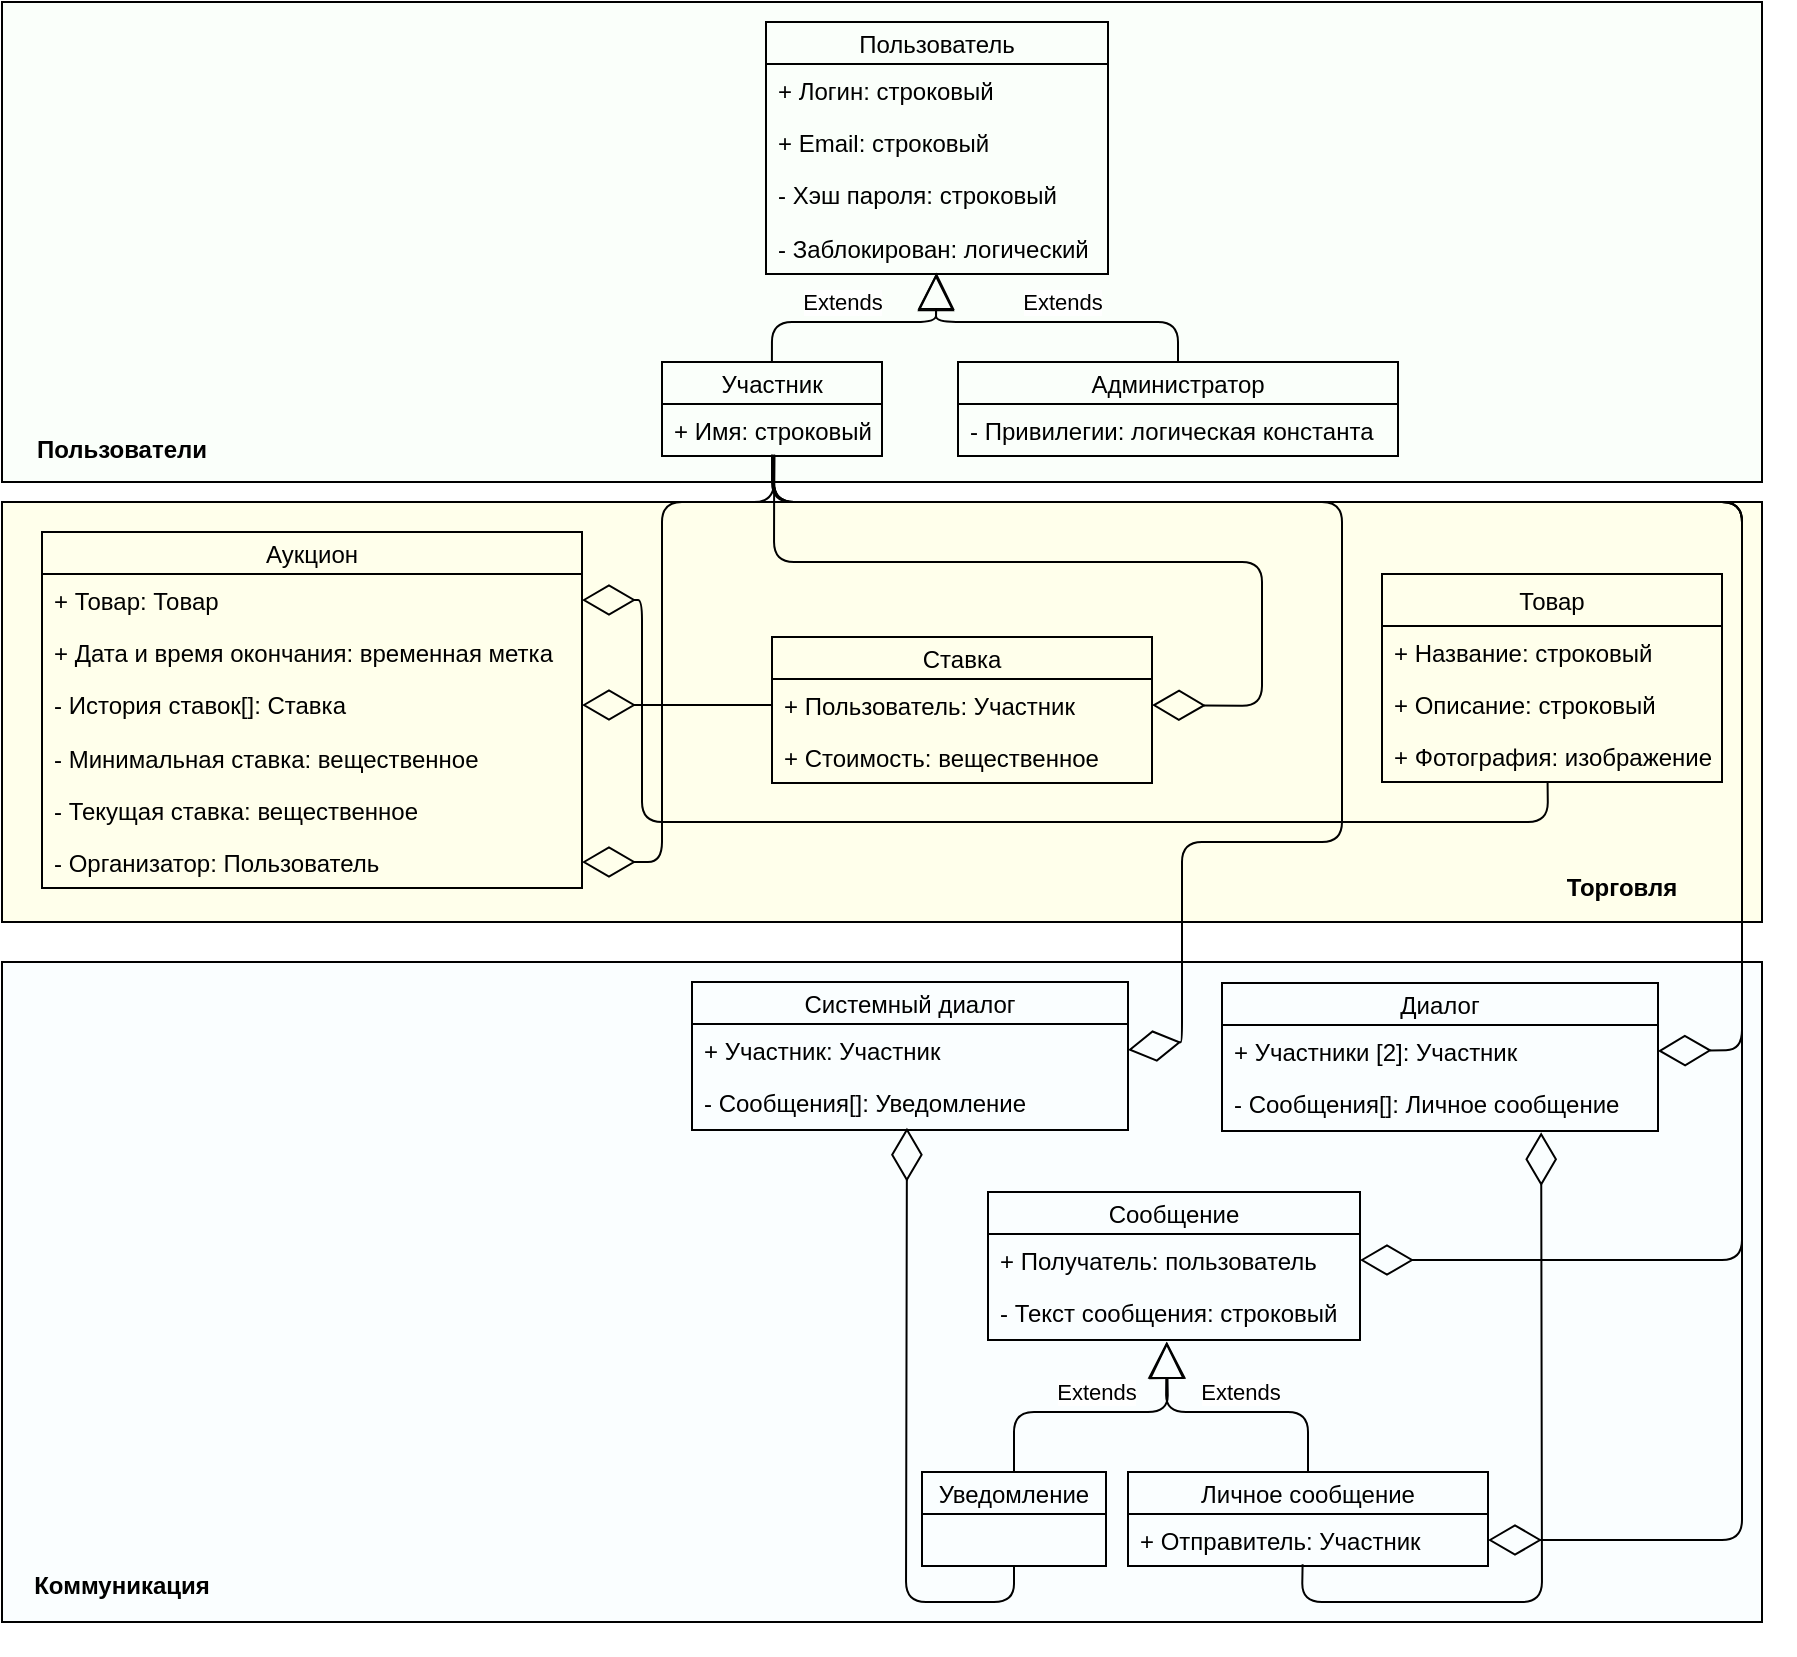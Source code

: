 <mxfile version="10.7.3" type="github"><diagram id="AQ5QFmaultQMSnMsMqJi" name="Page-1"><mxGraphModel dx="1895" dy="694" grid="1" gridSize="10" guides="1" tooltips="1" connect="1" arrows="1" fold="1" page="1" pageScale="1" pageWidth="827" pageHeight="1169" math="0" shadow="0"><root><mxCell id="0"/><mxCell id="1" parent="0"/><mxCell id="vkU80xxKK1Wwucy_U0-b-32" value="" style="rounded=0;whiteSpace=wrap;html=1;fillColor=#FAFFFA;" vertex="1" parent="1"><mxGeometry x="20" y="60" width="880" height="240" as="geometry"/></mxCell><mxCell id="vkU80xxKK1Wwucy_U0-b-31" value="" style="rounded=0;whiteSpace=wrap;html=1;fillColor=#FFFFEB;" vertex="1" parent="1"><mxGeometry x="20" y="310" width="880" height="210" as="geometry"/></mxCell><mxCell id="vkU80xxKK1Wwucy_U0-b-30" value="" style="rounded=0;whiteSpace=wrap;html=1;fillColor=#FAFEFF;" vertex="1" parent="1"><mxGeometry x="20" y="540" width="880" height="330" as="geometry"/></mxCell><mxCell id="TbKP556X_Xz2wsDatqSE-1" value="Товар" style="swimlane;fontStyle=0;childLayout=stackLayout;horizontal=1;startSize=26;fillColor=none;horizontalStack=0;resizeParent=1;resizeParentMax=0;resizeLast=0;collapsible=1;marginBottom=0;" parent="1" vertex="1"><mxGeometry x="710" y="346" width="170" height="104" as="geometry"><mxRectangle x="160" y="330" width="90" height="26" as="alternateBounds"/></mxGeometry></mxCell><mxCell id="TbKP556X_Xz2wsDatqSE-2" value="+ Название: строковый" style="text;strokeColor=none;fillColor=none;align=left;verticalAlign=top;spacingLeft=4;spacingRight=4;overflow=hidden;rotatable=0;points=[[0,0.5],[1,0.5]];portConstraint=eastwest;" parent="TbKP556X_Xz2wsDatqSE-1" vertex="1"><mxGeometry y="26" width="170" height="26" as="geometry"/></mxCell><mxCell id="TbKP556X_Xz2wsDatqSE-3" value="+ Описание: строковый" style="text;strokeColor=none;fillColor=none;align=left;verticalAlign=top;spacingLeft=4;spacingRight=4;overflow=hidden;rotatable=0;points=[[0,0.5],[1,0.5]];portConstraint=eastwest;" parent="TbKP556X_Xz2wsDatqSE-1" vertex="1"><mxGeometry y="52" width="170" height="26" as="geometry"/></mxCell><mxCell id="TbKP556X_Xz2wsDatqSE-4" value="+ Фотография: изображение" style="text;strokeColor=none;fillColor=none;align=left;verticalAlign=top;spacingLeft=4;spacingRight=4;overflow=hidden;rotatable=0;points=[[0,0.5],[1,0.5]];portConstraint=eastwest;" parent="TbKP556X_Xz2wsDatqSE-1" vertex="1"><mxGeometry y="78" width="170" height="26" as="geometry"/></mxCell><mxCell id="TbKP556X_Xz2wsDatqSE-5" value="Пользователь" style="swimlane;fontStyle=0;childLayout=stackLayout;horizontal=1;startSize=21;fillColor=none;horizontalStack=0;resizeParent=1;resizeParentMax=0;resizeLast=0;collapsible=1;marginBottom=0;" parent="1" vertex="1"><mxGeometry x="402" y="70" width="171" height="126" as="geometry"><mxRectangle x="160" y="330" width="90" height="26" as="alternateBounds"/></mxGeometry></mxCell><mxCell id="vkU80xxKK1Wwucy_U0-b-13" value="+ Логин: строковый" style="text;strokeColor=none;fillColor=none;align=left;verticalAlign=top;spacingLeft=4;spacingRight=4;overflow=hidden;rotatable=0;points=[[0,0.5],[1,0.5]];portConstraint=eastwest;" vertex="1" parent="TbKP556X_Xz2wsDatqSE-5"><mxGeometry y="21" width="171" height="26" as="geometry"/></mxCell><mxCell id="TbKP556X_Xz2wsDatqSE-7" value="+ Email: строковый" style="text;strokeColor=none;fillColor=none;align=left;verticalAlign=top;spacingLeft=4;spacingRight=4;overflow=hidden;rotatable=0;points=[[0,0.5],[1,0.5]];portConstraint=eastwest;" parent="TbKP556X_Xz2wsDatqSE-5" vertex="1"><mxGeometry y="47" width="171" height="26" as="geometry"/></mxCell><mxCell id="TbKP556X_Xz2wsDatqSE-8" value="- Хэш пароля: строковый" style="text;strokeColor=none;fillColor=none;align=left;verticalAlign=top;spacingLeft=4;spacingRight=4;overflow=hidden;rotatable=0;points=[[0,0.5],[1,0.5]];portConstraint=eastwest;" parent="TbKP556X_Xz2wsDatqSE-5" vertex="1"><mxGeometry y="73" width="171" height="27" as="geometry"/></mxCell><mxCell id="TbKP556X_Xz2wsDatqSE-10" value="- Заблокирован: логический" style="text;strokeColor=none;fillColor=none;align=left;verticalAlign=top;spacingLeft=4;spacingRight=4;overflow=hidden;rotatable=0;points=[[0,0.5],[1,0.5]];portConstraint=eastwest;" parent="TbKP556X_Xz2wsDatqSE-5" vertex="1"><mxGeometry y="100" width="171" height="26" as="geometry"/></mxCell><mxCell id="TbKP556X_Xz2wsDatqSE-12" value="Личное сообщение" style="swimlane;fontStyle=0;childLayout=stackLayout;horizontal=1;startSize=21;fillColor=none;horizontalStack=0;resizeParent=1;resizeParentMax=0;resizeLast=0;collapsible=1;marginBottom=0;" parent="1" vertex="1"><mxGeometry x="583" y="795" width="180" height="47" as="geometry"><mxRectangle x="160" y="330" width="90" height="26" as="alternateBounds"/></mxGeometry></mxCell><mxCell id="TbKP556X_Xz2wsDatqSE-13" value="+ Отправитель: Участник" style="text;strokeColor=none;fillColor=none;align=left;verticalAlign=top;spacingLeft=4;spacingRight=4;overflow=hidden;rotatable=0;points=[[0,0.5],[1,0.5]];portConstraint=eastwest;" parent="TbKP556X_Xz2wsDatqSE-12" vertex="1"><mxGeometry y="21" width="180" height="26" as="geometry"/></mxCell><mxCell id="TbKP556X_Xz2wsDatqSE-18" value="Сообщение" style="swimlane;fontStyle=0;childLayout=stackLayout;horizontal=1;startSize=21;fillColor=none;horizontalStack=0;resizeParent=1;resizeParentMax=0;resizeLast=0;collapsible=1;marginBottom=0;" parent="1" vertex="1"><mxGeometry x="513" y="655" width="186" height="74" as="geometry"><mxRectangle x="160" y="330" width="90" height="26" as="alternateBounds"/></mxGeometry></mxCell><mxCell id="TbKP556X_Xz2wsDatqSE-20" value="+ Получатель: пользователь" style="text;strokeColor=none;fillColor=none;align=left;verticalAlign=top;spacingLeft=4;spacingRight=4;overflow=hidden;rotatable=0;points=[[0,0.5],[1,0.5]];portConstraint=eastwest;" parent="TbKP556X_Xz2wsDatqSE-18" vertex="1"><mxGeometry y="21" width="186" height="26" as="geometry"/></mxCell><mxCell id="TbKP556X_Xz2wsDatqSE-21" value="- Текст сообщения: строковый" style="text;strokeColor=none;fillColor=none;align=left;verticalAlign=top;spacingLeft=4;spacingRight=4;overflow=hidden;rotatable=0;points=[[0,0.5],[1,0.5]];portConstraint=eastwest;" parent="TbKP556X_Xz2wsDatqSE-18" vertex="1"><mxGeometry y="47" width="186" height="27" as="geometry"/></mxCell><mxCell id="TbKP556X_Xz2wsDatqSE-22" value="Уведомление" style="swimlane;fontStyle=0;childLayout=stackLayout;horizontal=1;startSize=21;fillColor=none;horizontalStack=0;resizeParent=1;resizeParentMax=0;resizeLast=0;collapsible=1;marginBottom=0;" parent="1" vertex="1"><mxGeometry x="480" y="795" width="92" height="47" as="geometry"><mxRectangle x="160" y="330" width="90" height="26" as="alternateBounds"/></mxGeometry></mxCell><mxCell id="TbKP556X_Xz2wsDatqSE-27" value="Диалог" style="swimlane;fontStyle=0;childLayout=stackLayout;horizontal=1;startSize=21;fillColor=none;horizontalStack=0;resizeParent=1;resizeParentMax=0;resizeLast=0;collapsible=1;marginBottom=0;" parent="1" vertex="1"><mxGeometry x="630" y="550.5" width="218" height="74" as="geometry"><mxRectangle x="160" y="330" width="90" height="26" as="alternateBounds"/></mxGeometry></mxCell><mxCell id="TbKP556X_Xz2wsDatqSE-28" value="+ Участники [2]: Участник" style="text;strokeColor=none;fillColor=none;align=left;verticalAlign=top;spacingLeft=4;spacingRight=4;overflow=hidden;rotatable=0;points=[[0,0.5],[1,0.5]];portConstraint=eastwest;" parent="TbKP556X_Xz2wsDatqSE-27" vertex="1"><mxGeometry y="21" width="218" height="26" as="geometry"/></mxCell><mxCell id="TbKP556X_Xz2wsDatqSE-29" value="- Сообщения[]: Личное сообщение" style="text;strokeColor=none;fillColor=none;align=left;verticalAlign=top;spacingLeft=4;spacingRight=4;overflow=hidden;rotatable=0;points=[[0,0.5],[1,0.5]];portConstraint=eastwest;" parent="TbKP556X_Xz2wsDatqSE-27" vertex="1"><mxGeometry y="47" width="218" height="27" as="geometry"/></mxCell><mxCell id="TbKP556X_Xz2wsDatqSE-30" value="Системный диалог" style="swimlane;fontStyle=0;childLayout=stackLayout;horizontal=1;startSize=21;fillColor=none;horizontalStack=0;resizeParent=1;resizeParentMax=0;resizeLast=0;collapsible=1;marginBottom=0;" parent="1" vertex="1"><mxGeometry x="365" y="550" width="218" height="74" as="geometry"><mxRectangle x="160" y="330" width="90" height="26" as="alternateBounds"/></mxGeometry></mxCell><mxCell id="TbKP556X_Xz2wsDatqSE-31" value="+ Участник: Участник" style="text;strokeColor=none;fillColor=none;align=left;verticalAlign=top;spacingLeft=4;spacingRight=4;overflow=hidden;rotatable=0;points=[[0,0.5],[1,0.5]];portConstraint=eastwest;" parent="TbKP556X_Xz2wsDatqSE-30" vertex="1"><mxGeometry y="21" width="218" height="26" as="geometry"/></mxCell><mxCell id="TbKP556X_Xz2wsDatqSE-32" value="- Сообщения[]: Уведомление" style="text;strokeColor=none;fillColor=none;align=left;verticalAlign=top;spacingLeft=4;spacingRight=4;overflow=hidden;rotatable=0;points=[[0,0.5],[1,0.5]];portConstraint=eastwest;" parent="TbKP556X_Xz2wsDatqSE-30" vertex="1"><mxGeometry y="47" width="218" height="27" as="geometry"/></mxCell><mxCell id="TbKP556X_Xz2wsDatqSE-33" value="Аукцион" style="swimlane;fontStyle=0;childLayout=stackLayout;horizontal=1;startSize=21;fillColor=none;horizontalStack=0;resizeParent=1;resizeParentMax=0;resizeLast=0;collapsible=1;marginBottom=0;" parent="1" vertex="1"><mxGeometry x="40" y="325" width="270" height="178" as="geometry"><mxRectangle x="160" y="330" width="90" height="26" as="alternateBounds"/></mxGeometry></mxCell><mxCell id="TbKP556X_Xz2wsDatqSE-34" value="+ Товар: Товар" style="text;strokeColor=none;fillColor=none;align=left;verticalAlign=top;spacingLeft=4;spacingRight=4;overflow=hidden;rotatable=0;points=[[0,0.5],[1,0.5]];portConstraint=eastwest;" parent="TbKP556X_Xz2wsDatqSE-33" vertex="1"><mxGeometry y="21" width="270" height="26" as="geometry"/></mxCell><mxCell id="TbKP556X_Xz2wsDatqSE-35" value="+ Дата и время окончания: временная метка" style="text;strokeColor=none;fillColor=none;align=left;verticalAlign=top;spacingLeft=4;spacingRight=4;overflow=hidden;rotatable=0;points=[[0,0.5],[1,0.5]];portConstraint=eastwest;" parent="TbKP556X_Xz2wsDatqSE-33" vertex="1"><mxGeometry y="47" width="270" height="26" as="geometry"/></mxCell><mxCell id="TbKP556X_Xz2wsDatqSE-36" value="- История ставок[]: Ставка" style="text;strokeColor=none;fillColor=none;align=left;verticalAlign=top;spacingLeft=4;spacingRight=4;overflow=hidden;rotatable=0;points=[[0,0.5],[1,0.5]];portConstraint=eastwest;" parent="TbKP556X_Xz2wsDatqSE-33" vertex="1"><mxGeometry y="73" width="270" height="27" as="geometry"/></mxCell><mxCell id="TbKP556X_Xz2wsDatqSE-37" value="- Минимальная ставка: вещественное" style="text;strokeColor=none;fillColor=none;align=left;verticalAlign=top;spacingLeft=4;spacingRight=4;overflow=hidden;rotatable=0;points=[[0,0.5],[1,0.5]];portConstraint=eastwest;" parent="TbKP556X_Xz2wsDatqSE-33" vertex="1"><mxGeometry y="100" width="270" height="26" as="geometry"/></mxCell><mxCell id="TbKP556X_Xz2wsDatqSE-48" value="- Текущая ставка: вещественное" style="text;strokeColor=none;fillColor=none;align=left;verticalAlign=top;spacingLeft=4;spacingRight=4;overflow=hidden;rotatable=0;points=[[0,0.5],[1,0.5]];portConstraint=eastwest;" parent="TbKP556X_Xz2wsDatqSE-33" vertex="1"><mxGeometry y="126" width="270" height="26" as="geometry"/></mxCell><mxCell id="TbKP556X_Xz2wsDatqSE-38" value="- Организатор: Пользователь" style="text;strokeColor=none;fillColor=none;align=left;verticalAlign=top;spacingLeft=4;spacingRight=4;overflow=hidden;rotatable=0;points=[[0,0.5],[1,0.5]];portConstraint=eastwest;" parent="TbKP556X_Xz2wsDatqSE-33" vertex="1"><mxGeometry y="152" width="270" height="26" as="geometry"/></mxCell><mxCell id="TbKP556X_Xz2wsDatqSE-45" value="Ставка" style="swimlane;fontStyle=0;childLayout=stackLayout;horizontal=1;startSize=21;fillColor=none;horizontalStack=0;resizeParent=1;resizeParentMax=0;resizeLast=0;collapsible=1;marginBottom=0;" parent="1" vertex="1"><mxGeometry x="405" y="377.5" width="190" height="73" as="geometry"><mxRectangle x="160" y="330" width="90" height="26" as="alternateBounds"/></mxGeometry></mxCell><mxCell id="TbKP556X_Xz2wsDatqSE-46" value="+ Пользователь: Участник" style="text;strokeColor=none;fillColor=none;align=left;verticalAlign=top;spacingLeft=4;spacingRight=4;overflow=hidden;rotatable=0;points=[[0,0.5],[1,0.5]];portConstraint=eastwest;" parent="TbKP556X_Xz2wsDatqSE-45" vertex="1"><mxGeometry y="21" width="190" height="26" as="geometry"/></mxCell><mxCell id="TbKP556X_Xz2wsDatqSE-47" value="+ Стоимость: вещественное" style="text;strokeColor=none;fillColor=none;align=left;verticalAlign=top;spacingLeft=4;spacingRight=4;overflow=hidden;rotatable=0;points=[[0,0.5],[1,0.5]];portConstraint=eastwest;" parent="TbKP556X_Xz2wsDatqSE-45" vertex="1"><mxGeometry y="47" width="190" height="26" as="geometry"/></mxCell><mxCell id="vkU80xxKK1Wwucy_U0-b-1" value="Участник" style="swimlane;fontStyle=0;childLayout=stackLayout;horizontal=1;startSize=21;fillColor=none;horizontalStack=0;resizeParent=1;resizeParentMax=0;resizeLast=0;collapsible=1;marginBottom=0;" vertex="1" parent="1"><mxGeometry x="350" y="240" width="110" height="47" as="geometry"><mxRectangle x="160" y="330" width="90" height="26" as="alternateBounds"/></mxGeometry></mxCell><mxCell id="vkU80xxKK1Wwucy_U0-b-2" value="+ Имя: строковый" style="text;strokeColor=none;fillColor=none;align=left;verticalAlign=top;spacingLeft=4;spacingRight=4;overflow=hidden;rotatable=0;points=[[0,0.5],[1,0.5]];portConstraint=eastwest;" vertex="1" parent="vkU80xxKK1Wwucy_U0-b-1"><mxGeometry y="21" width="110" height="26" as="geometry"/></mxCell><mxCell id="vkU80xxKK1Wwucy_U0-b-7" value="Администратор" style="swimlane;fontStyle=0;childLayout=stackLayout;horizontal=1;startSize=21;fillColor=none;horizontalStack=0;resizeParent=1;resizeParentMax=0;resizeLast=0;collapsible=1;marginBottom=0;" vertex="1" parent="1"><mxGeometry x="498" y="240" width="220" height="47" as="geometry"><mxRectangle x="160" y="330" width="90" height="26" as="alternateBounds"/></mxGeometry></mxCell><mxCell id="vkU80xxKK1Wwucy_U0-b-12" value="- Привилегии: логическая константа" style="text;strokeColor=none;fillColor=none;align=left;verticalAlign=top;spacingLeft=4;spacingRight=4;overflow=hidden;rotatable=0;points=[[0,0.5],[1,0.5]];portConstraint=eastwest;" vertex="1" parent="vkU80xxKK1Wwucy_U0-b-7"><mxGeometry y="21" width="220" height="26" as="geometry"/></mxCell><mxCell id="vkU80xxKK1Wwucy_U0-b-15" value="Extends" style="endArrow=block;endSize=16;endFill=0;html=1;exitX=0.5;exitY=0;exitDx=0;exitDy=0;entryX=0.499;entryY=0.973;entryDx=0;entryDy=0;entryPerimeter=0;" edge="1" parent="1"><mxGeometry x="-0.132" y="10" width="160" relative="1" as="geometry"><mxPoint x="404.953" y="239.953" as="sourcePoint"/><mxPoint x="487.279" y="195.302" as="targetPoint"/><Array as="points"><mxPoint x="405" y="220"/><mxPoint x="440" y="220"/><mxPoint x="487" y="220"/></Array><mxPoint as="offset"/></mxGeometry></mxCell><mxCell id="vkU80xxKK1Wwucy_U0-b-16" value="Extends" style="endArrow=block;endSize=16;endFill=0;html=1;exitX=0.5;exitY=0;exitDx=0;exitDy=0;entryX=0.497;entryY=1;entryDx=0;entryDy=0;entryPerimeter=0;" edge="1" parent="1" source="vkU80xxKK1Wwucy_U0-b-7" target="TbKP556X_Xz2wsDatqSE-10"><mxGeometry x="-0.055" y="-10" width="160" relative="1" as="geometry"><mxPoint x="619.953" y="227.453" as="sourcePoint"/><mxPoint x="702.279" y="182.802" as="targetPoint"/><Array as="points"><mxPoint x="608" y="220"/><mxPoint x="560" y="220"/><mxPoint x="487" y="220"/></Array><mxPoint as="offset"/></mxGeometry></mxCell><mxCell id="vkU80xxKK1Wwucy_U0-b-17" value="Extends" style="endArrow=block;endSize=16;endFill=0;html=1;exitX=0.5;exitY=0;exitDx=0;exitDy=0;entryX=0.48;entryY=1.031;entryDx=0;entryDy=0;entryPerimeter=0;" edge="1" parent="1" source="TbKP556X_Xz2wsDatqSE-12" target="TbKP556X_Xz2wsDatqSE-21"><mxGeometry x="-0.055" y="-10" width="160" relative="1" as="geometry"><mxPoint x="940.952" y="788.643" as="sourcePoint"/><mxPoint x="820" y="744.357" as="targetPoint"/><Array as="points"><mxPoint x="673" y="765"/><mxPoint x="602" y="765"/></Array><mxPoint as="offset"/></mxGeometry></mxCell><mxCell id="vkU80xxKK1Wwucy_U0-b-18" value="Extends" style="endArrow=block;endSize=16;endFill=0;html=1;exitX=0.5;exitY=0;exitDx=0;exitDy=0;entryX=0.481;entryY=1.031;entryDx=0;entryDy=0;entryPerimeter=0;" edge="1" parent="1" source="TbKP556X_Xz2wsDatqSE-22" target="TbKP556X_Xz2wsDatqSE-21"><mxGeometry x="-0.011" y="10" width="160" relative="1" as="geometry"><mxPoint x="540.5" y="795" as="sourcePoint"/><mxPoint x="470.167" y="729.333" as="targetPoint"/><Array as="points"><mxPoint x="526" y="765"/><mxPoint x="603" y="765"/></Array><mxPoint as="offset"/></mxGeometry></mxCell><mxCell id="vkU80xxKK1Wwucy_U0-b-20" value="" style="endArrow=diamondThin;endFill=0;endSize=24;html=1;entryX=0.493;entryY=0.958;entryDx=0;entryDy=0;entryPerimeter=0;exitX=0.5;exitY=1;exitDx=0;exitDy=0;" edge="1" parent="1" source="TbKP556X_Xz2wsDatqSE-22" target="TbKP556X_Xz2wsDatqSE-32"><mxGeometry width="160" relative="1" as="geometry"><mxPoint x="290" y="790" as="sourcePoint"/><mxPoint x="250" y="730" as="targetPoint"/><Array as="points"><mxPoint x="526" y="860"/><mxPoint x="472" y="860"/></Array></mxGeometry></mxCell><mxCell id="vkU80xxKK1Wwucy_U0-b-21" value="" style="endArrow=diamondThin;endFill=0;endSize=24;html=1;entryX=0.732;entryY=1.024;entryDx=0;entryDy=0;entryPerimeter=0;exitX=0.485;exitY=0.965;exitDx=0;exitDy=0;exitPerimeter=0;" edge="1" parent="1" source="TbKP556X_Xz2wsDatqSE-13" target="TbKP556X_Xz2wsDatqSE-29"><mxGeometry width="160" relative="1" as="geometry"><mxPoint x="914.048" y="849.048" as="sourcePoint"/><mxPoint x="860.238" y="630" as="targetPoint"/><Array as="points"><mxPoint x="670" y="860"/><mxPoint x="790" y="860"/></Array></mxGeometry></mxCell><mxCell id="vkU80xxKK1Wwucy_U0-b-22" value="" style="endArrow=diamondThin;endFill=0;endSize=24;html=1;exitX=0.51;exitY=1.011;exitDx=0;exitDy=0;exitPerimeter=0;entryX=1;entryY=0.5;entryDx=0;entryDy=0;" edge="1" parent="1" source="vkU80xxKK1Wwucy_U0-b-2" target="TbKP556X_Xz2wsDatqSE-38"><mxGeometry width="160" relative="1" as="geometry"><mxPoint x="390" y="460" as="sourcePoint"/><mxPoint x="700" y="380" as="targetPoint"/><Array as="points"><mxPoint x="406" y="310"/><mxPoint x="350" y="310"/><mxPoint x="350" y="490"/></Array></mxGeometry></mxCell><mxCell id="vkU80xxKK1Wwucy_U0-b-23" value="" style="endArrow=diamondThin;endFill=0;endSize=24;html=1;exitX=0.51;exitY=0.993;exitDx=0;exitDy=0;exitPerimeter=0;entryX=1;entryY=0.5;entryDx=0;entryDy=0;" edge="1" parent="1" source="vkU80xxKK1Wwucy_U0-b-2" target="TbKP556X_Xz2wsDatqSE-46"><mxGeometry width="160" relative="1" as="geometry"><mxPoint x="670" y="390" as="sourcePoint"/><mxPoint x="830" y="390" as="targetPoint"/><Array as="points"><mxPoint x="406" y="340"/><mxPoint x="650" y="340"/><mxPoint x="650" y="412"/></Array></mxGeometry></mxCell><mxCell id="vkU80xxKK1Wwucy_U0-b-24" value="" style="endArrow=diamondThin;endFill=0;endSize=24;html=1;exitX=0;exitY=0.5;exitDx=0;exitDy=0;entryX=1;entryY=0.5;entryDx=0;entryDy=0;" edge="1" parent="1" source="TbKP556X_Xz2wsDatqSE-46" target="TbKP556X_Xz2wsDatqSE-36"><mxGeometry width="160" relative="1" as="geometry"><mxPoint x="560" y="460" as="sourcePoint"/><mxPoint x="720" y="460" as="targetPoint"/></mxGeometry></mxCell><mxCell id="vkU80xxKK1Wwucy_U0-b-25" value="" style="endArrow=diamondThin;endFill=0;endSize=24;html=1;exitX=0.487;exitY=0.989;exitDx=0;exitDy=0;exitPerimeter=0;entryX=1;entryY=0.5;entryDx=0;entryDy=0;" edge="1" parent="1" source="TbKP556X_Xz2wsDatqSE-4" target="TbKP556X_Xz2wsDatqSE-34"><mxGeometry width="160" relative="1" as="geometry"><mxPoint x="190" y="300" as="sourcePoint"/><mxPoint x="350" y="300" as="targetPoint"/><Array as="points"><mxPoint x="793" y="470"/><mxPoint x="340" y="470"/><mxPoint x="340" y="359"/></Array></mxGeometry></mxCell><mxCell id="vkU80xxKK1Wwucy_U0-b-26" value="" style="endArrow=diamondThin;endFill=0;endSize=24;html=1;exitX=0.51;exitY=0.973;exitDx=0;exitDy=0;exitPerimeter=0;entryX=1;entryY=0.5;entryDx=0;entryDy=0;" edge="1" parent="1" source="vkU80xxKK1Wwucy_U0-b-2" target="TbKP556X_Xz2wsDatqSE-31"><mxGeometry width="160" relative="1" as="geometry"><mxPoint x="150" y="610" as="sourcePoint"/><mxPoint x="310" y="610" as="targetPoint"/><Array as="points"><mxPoint x="406" y="310"/><mxPoint x="690" y="310"/><mxPoint x="690" y="480"/><mxPoint x="610" y="480"/><mxPoint x="610" y="580"/></Array></mxGeometry></mxCell><mxCell id="vkU80xxKK1Wwucy_U0-b-27" value="" style="endArrow=diamondThin;endFill=0;endSize=24;html=1;exitX=0.505;exitY=1.038;exitDx=0;exitDy=0;exitPerimeter=0;entryX=1;entryY=0.5;entryDx=0;entryDy=0;" edge="1" parent="1" source="vkU80xxKK1Wwucy_U0-b-2" target="TbKP556X_Xz2wsDatqSE-28"><mxGeometry width="160" relative="1" as="geometry"><mxPoint x="830" y="390" as="sourcePoint"/><mxPoint x="990" y="390" as="targetPoint"/><Array as="points"><mxPoint x="406" y="310"/><mxPoint x="890" y="310"/><mxPoint x="890" y="584"/></Array></mxGeometry></mxCell><mxCell id="vkU80xxKK1Wwucy_U0-b-28" value="" style="endArrow=diamondThin;endFill=0;endSize=24;html=1;entryX=1;entryY=0.5;entryDx=0;entryDy=0;exitX=0.5;exitY=0.973;exitDx=0;exitDy=0;exitPerimeter=0;" edge="1" parent="1" source="vkU80xxKK1Wwucy_U0-b-2" target="TbKP556X_Xz2wsDatqSE-13"><mxGeometry width="160" relative="1" as="geometry"><mxPoint x="920" y="630" as="sourcePoint"/><mxPoint x="1000" y="730" as="targetPoint"/><Array as="points"><mxPoint x="405" y="310"/><mxPoint x="890" y="310"/><mxPoint x="890" y="829"/></Array></mxGeometry></mxCell><mxCell id="vkU80xxKK1Wwucy_U0-b-29" value="" style="endArrow=diamondThin;endFill=0;endSize=24;html=1;entryX=1;entryY=0.5;entryDx=0;entryDy=0;exitX=0.505;exitY=1.038;exitDx=0;exitDy=0;exitPerimeter=0;" edge="1" parent="1" source="vkU80xxKK1Wwucy_U0-b-2" target="TbKP556X_Xz2wsDatqSE-20"><mxGeometry width="160" relative="1" as="geometry"><mxPoint x="920" y="570" as="sourcePoint"/><mxPoint x="1080" y="570" as="targetPoint"/><Array as="points"><mxPoint x="406" y="310"/><mxPoint x="890" y="310"/><mxPoint x="890" y="689"/></Array></mxGeometry></mxCell><mxCell id="vkU80xxKK1Wwucy_U0-b-33" value="&lt;b&gt;Коммуникация&lt;/b&gt;" style="text;html=1;strokeColor=none;fillColor=none;align=center;verticalAlign=middle;whiteSpace=wrap;rounded=0;" vertex="1" parent="1"><mxGeometry x="30" y="842" width="100" height="20" as="geometry"/></mxCell><mxCell id="vkU80xxKK1Wwucy_U0-b-34" value="&lt;b&gt;Торговля&lt;/b&gt;" style="text;html=1;strokeColor=none;fillColor=none;align=center;verticalAlign=middle;whiteSpace=wrap;rounded=0;" vertex="1" parent="1"><mxGeometry x="780" y="493" width="100" height="20" as="geometry"/></mxCell><mxCell id="vkU80xxKK1Wwucy_U0-b-35" value="&lt;b&gt;Пользователи&lt;/b&gt;" style="text;html=1;strokeColor=none;fillColor=none;align=center;verticalAlign=middle;whiteSpace=wrap;rounded=0;" vertex="1" parent="1"><mxGeometry x="30" y="274" width="100" height="20" as="geometry"/></mxCell></root></mxGraphModel></diagram></mxfile>